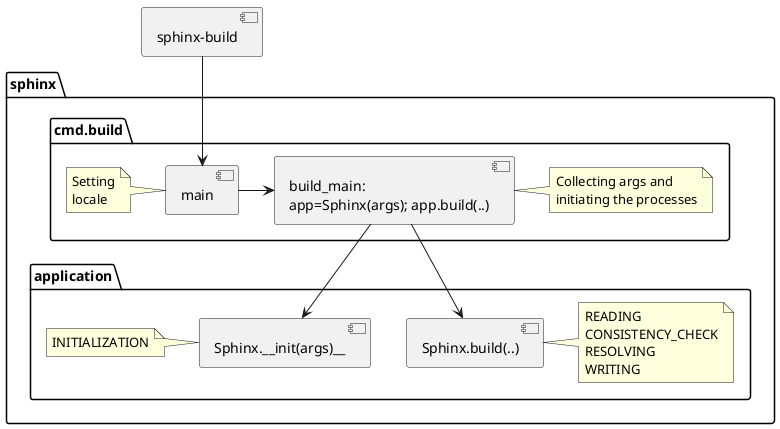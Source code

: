@startuml
[sphinx-build]
package "sphinx" {
   package "cmd.build" {
      [build_main:\napp=Sphinx(args); app.build(..)] as [build_main]
      [sphinx-build] --> [main]
      [main] -> [build_main]

      note left of main
         Setting
         locale
      end note

      note right of build_main
         Collecting args and
         initiating the processes
      end note
   }

   package "application" {
      [Sphinx.~__init(args)__] as [Sphinx]
      [Sphinx.build(..)] as [build]
      [Sphinx] -[hidden] [build]
      [build_main] --> [Sphinx]
      [build_main] --> [build]

      note left of Sphinx
         INITIALIZATION
      end note

      note right of build
         READING
         CONSISTENCY_CHECK
         RESOLVING
         WRITING
      end note
   }
}
@enduml
